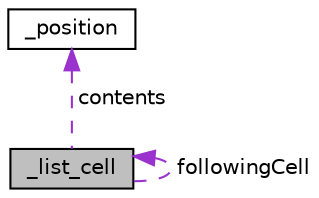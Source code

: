 digraph "_list_cell"
{
 // LATEX_PDF_SIZE
  edge [fontname="Helvetica",fontsize="10",labelfontname="Helvetica",labelfontsize="10"];
  node [fontname="Helvetica",fontsize="10",shape=record];
  Node1 [label="_list_cell",height=0.2,width=0.4,color="black", fillcolor="grey75", style="filled", fontcolor="black",tooltip="A structure to represent a cell object."];
  Node2 -> Node1 [dir="back",color="darkorchid3",fontsize="10",style="dashed",label=" contents" ,fontname="Helvetica"];
  Node2 [label="_position",height=0.2,width=0.4,color="black", fillcolor="white", style="filled",URL="$struct__position.html",tooltip="A structure to represent the position."];
  Node1 -> Node1 [dir="back",color="darkorchid3",fontsize="10",style="dashed",label=" followingCell" ,fontname="Helvetica"];
}
